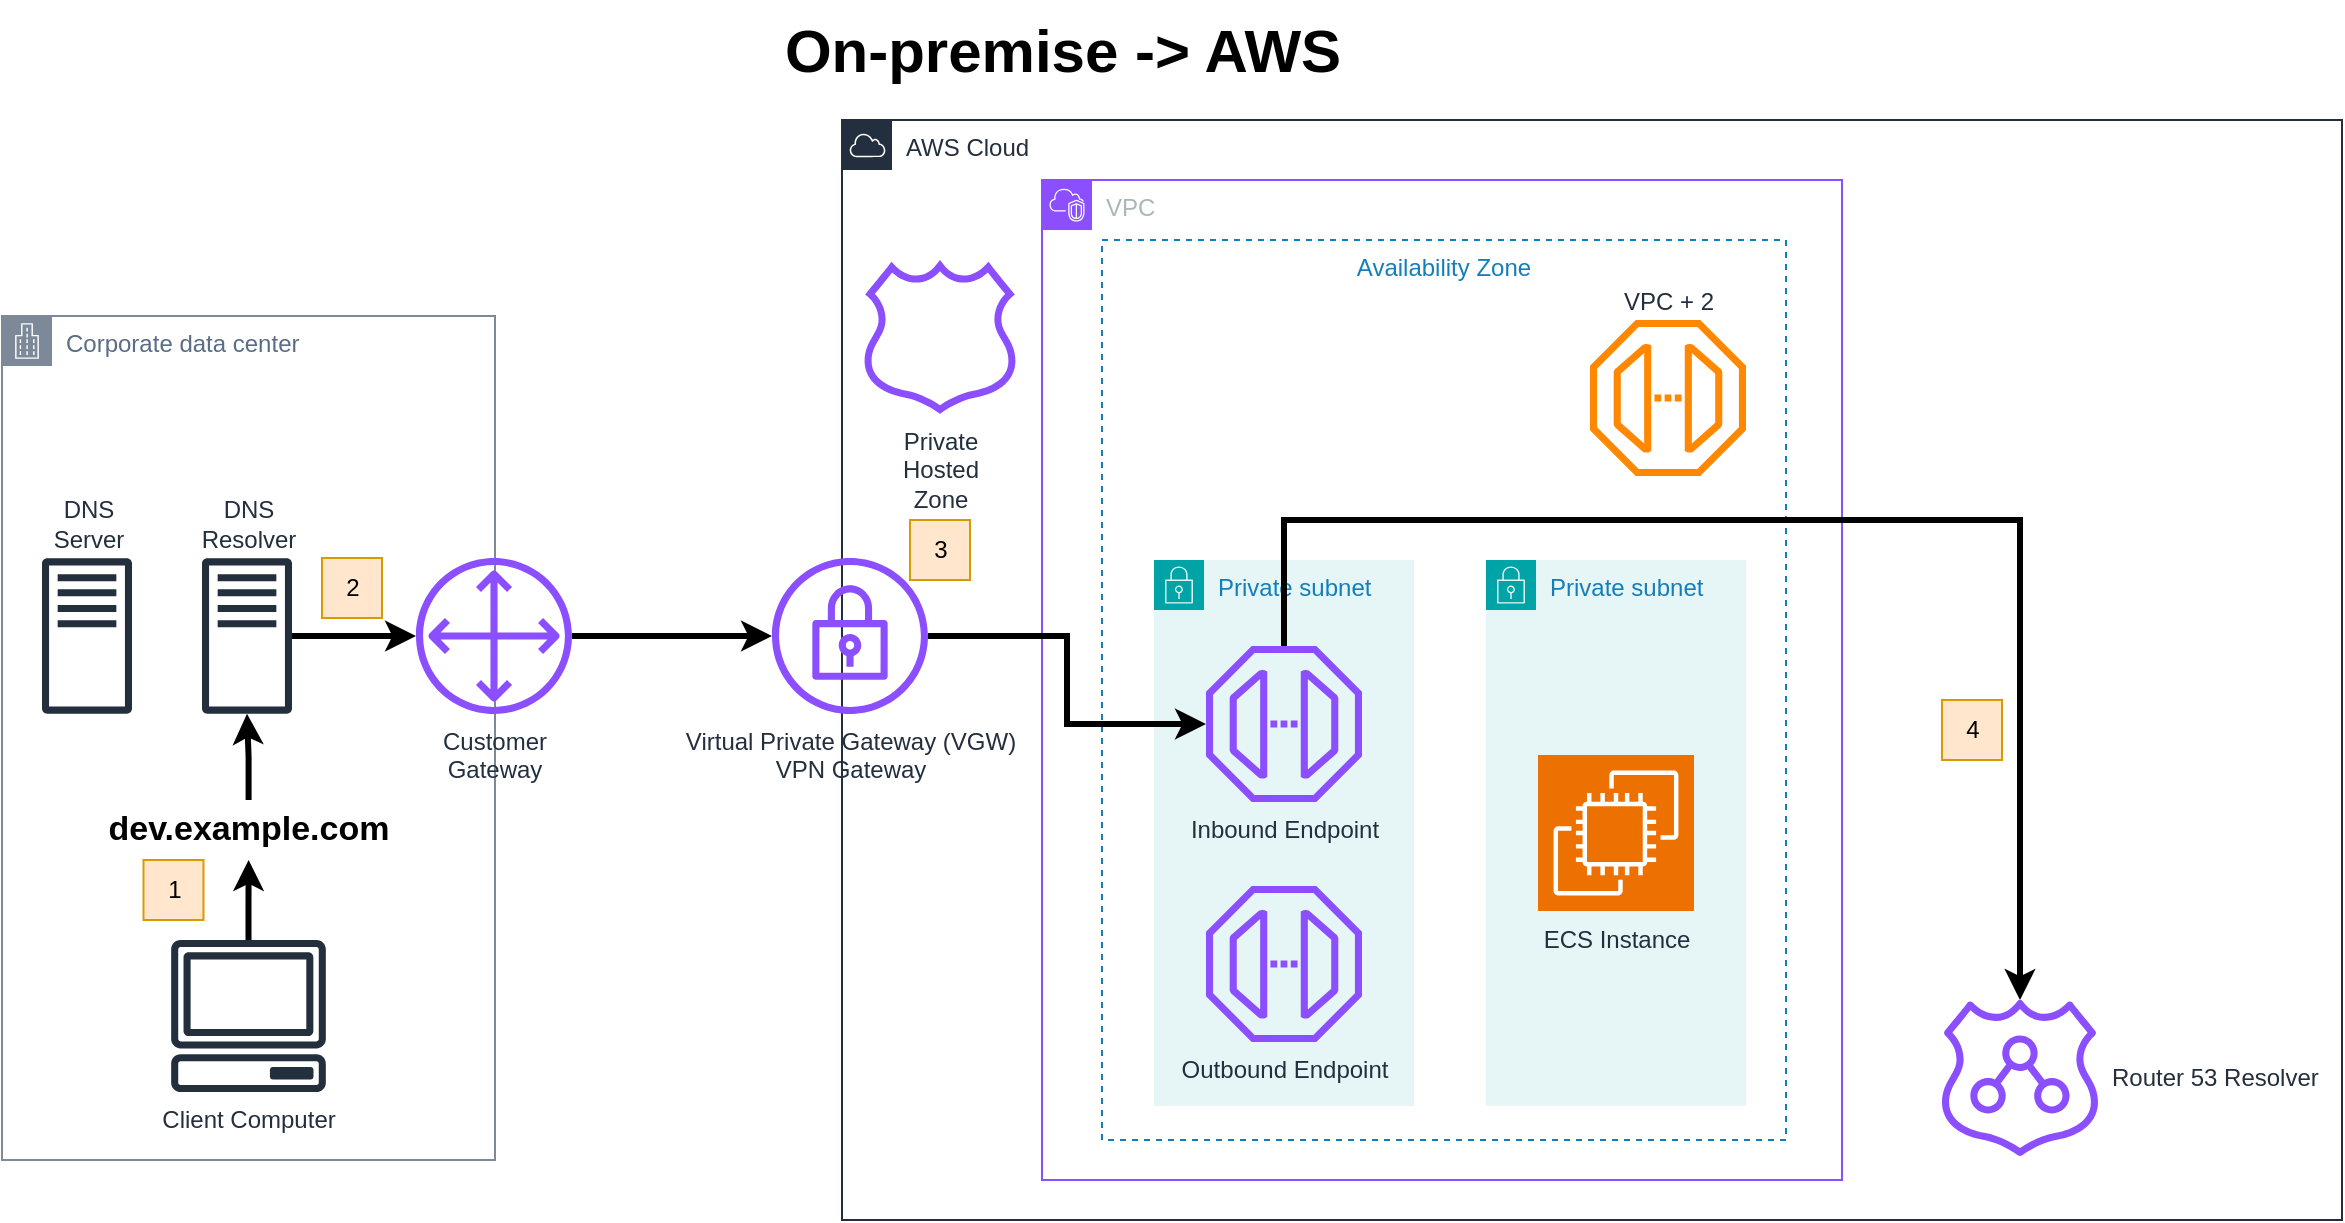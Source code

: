 <mxfile version="26.0.4">
  <diagram name="Page-1" id="GpetSxV7e97DByRJV0Gk">
    <mxGraphModel dx="1114" dy="1198" grid="1" gridSize="10" guides="1" tooltips="1" connect="1" arrows="1" fold="1" page="1" pageScale="1" pageWidth="850" pageHeight="1100" math="0" shadow="0">
      <root>
        <mxCell id="0" />
        <mxCell id="1" parent="0" />
        <mxCell id="fjHjS-XuqJrIppnqiC3i-6" value="Corporate data center" style="points=[[0,0],[0.25,0],[0.5,0],[0.75,0],[1,0],[1,0.25],[1,0.5],[1,0.75],[1,1],[0.75,1],[0.5,1],[0.25,1],[0,1],[0,0.75],[0,0.5],[0,0.25]];outlineConnect=0;gradientColor=none;html=1;whiteSpace=wrap;fontSize=12;fontStyle=0;container=1;pointerEvents=0;collapsible=0;recursiveResize=0;shape=mxgraph.aws4.group;grIcon=mxgraph.aws4.group_corporate_data_center;strokeColor=#7D8998;fillColor=none;verticalAlign=top;align=left;spacingLeft=30;fontColor=#5A6C86;dashed=0;" vertex="1" parent="1">
          <mxGeometry x="40" y="308" width="246.5" height="422" as="geometry" />
        </mxCell>
        <mxCell id="fjHjS-XuqJrIppnqiC3i-9" value="DNS&lt;div&gt;Resolver&lt;/div&gt;" style="sketch=0;outlineConnect=0;fontColor=#232F3E;gradientColor=none;fillColor=#232F3D;strokeColor=none;dashed=0;verticalLabelPosition=top;verticalAlign=bottom;align=center;html=1;fontSize=12;fontStyle=0;aspect=fixed;pointerEvents=1;shape=mxgraph.aws4.traditional_server;labelPosition=center;" vertex="1" parent="fjHjS-XuqJrIppnqiC3i-6">
          <mxGeometry x="100" y="121" width="45" height="78" as="geometry" />
        </mxCell>
        <mxCell id="fjHjS-XuqJrIppnqiC3i-10" value="DNS&lt;div&gt;Server&lt;/div&gt;" style="sketch=0;outlineConnect=0;fontColor=#232F3E;gradientColor=none;fillColor=#232F3D;strokeColor=none;dashed=0;verticalLabelPosition=top;verticalAlign=bottom;align=center;html=1;fontSize=12;fontStyle=0;aspect=fixed;pointerEvents=1;shape=mxgraph.aws4.traditional_server;labelPosition=center;" vertex="1" parent="fjHjS-XuqJrIppnqiC3i-6">
          <mxGeometry x="20" y="121" width="45" height="78" as="geometry" />
        </mxCell>
        <mxCell id="fjHjS-XuqJrIppnqiC3i-45" style="edgeStyle=orthogonalEdgeStyle;rounded=0;orthogonalLoop=1;jettySize=auto;html=1;strokeWidth=3;" edge="1" parent="fjHjS-XuqJrIppnqiC3i-6" source="fjHjS-XuqJrIppnqiC3i-11" target="fjHjS-XuqJrIppnqiC3i-38">
          <mxGeometry relative="1" as="geometry" />
        </mxCell>
        <mxCell id="fjHjS-XuqJrIppnqiC3i-11" value="Client Computer" style="sketch=0;outlineConnect=0;fontColor=#232F3E;gradientColor=none;fillColor=#232F3D;strokeColor=none;dashed=0;verticalLabelPosition=bottom;verticalAlign=top;align=center;html=1;fontSize=12;fontStyle=0;aspect=fixed;pointerEvents=1;shape=mxgraph.aws4.client;" vertex="1" parent="fjHjS-XuqJrIppnqiC3i-6">
          <mxGeometry x="84.25" y="312" width="78" height="76" as="geometry" />
        </mxCell>
        <mxCell id="fjHjS-XuqJrIppnqiC3i-44" style="edgeStyle=orthogonalEdgeStyle;rounded=0;orthogonalLoop=1;jettySize=auto;html=1;strokeWidth=3;" edge="1" parent="fjHjS-XuqJrIppnqiC3i-6" source="fjHjS-XuqJrIppnqiC3i-38" target="fjHjS-XuqJrIppnqiC3i-9">
          <mxGeometry relative="1" as="geometry" />
        </mxCell>
        <mxCell id="fjHjS-XuqJrIppnqiC3i-38" value="dev.example.com" style="text;html=1;align=center;verticalAlign=middle;resizable=0;points=[];autosize=1;strokeColor=none;fillColor=none;fontSize=17;fontStyle=1" vertex="1" parent="fjHjS-XuqJrIppnqiC3i-6">
          <mxGeometry x="43.25" y="242" width="160" height="30" as="geometry" />
        </mxCell>
        <mxCell id="fjHjS-XuqJrIppnqiC3i-26" value="1" style="text;html=1;align=center;verticalAlign=middle;resizable=0;points=[];autosize=1;strokeColor=#d79b00;fillColor=#ffe6cc;" vertex="1" parent="fjHjS-XuqJrIppnqiC3i-6">
          <mxGeometry x="70.75" y="272" width="30" height="30" as="geometry" />
        </mxCell>
        <mxCell id="fjHjS-XuqJrIppnqiC3i-2" value="2" style="text;html=1;align=center;verticalAlign=middle;resizable=0;points=[];autosize=1;strokeColor=#d79b00;fillColor=#ffe6cc;" vertex="1" parent="fjHjS-XuqJrIppnqiC3i-6">
          <mxGeometry x="160" y="121" width="30" height="30" as="geometry" />
        </mxCell>
        <mxCell id="fjHjS-XuqJrIppnqiC3i-40" style="edgeStyle=orthogonalEdgeStyle;rounded=0;orthogonalLoop=1;jettySize=auto;html=1;strokeWidth=3;" edge="1" parent="1" source="fjHjS-XuqJrIppnqiC3i-13" target="fjHjS-XuqJrIppnqiC3i-29">
          <mxGeometry relative="1" as="geometry" />
        </mxCell>
        <mxCell id="fjHjS-XuqJrIppnqiC3i-13" value="Customer&lt;div&gt;Gateway&lt;/div&gt;" style="sketch=0;outlineConnect=0;fontColor=#232F3E;gradientColor=none;fillColor=#8C4FFF;strokeColor=none;dashed=0;verticalLabelPosition=bottom;verticalAlign=top;align=center;html=1;fontSize=12;fontStyle=0;aspect=fixed;pointerEvents=1;shape=mxgraph.aws4.customer_gateway;" vertex="1" parent="1">
          <mxGeometry x="247" y="429" width="78" height="78" as="geometry" />
        </mxCell>
        <mxCell id="fjHjS-XuqJrIppnqiC3i-14" value="AWS Cloud" style="points=[[0,0],[0.25,0],[0.5,0],[0.75,0],[1,0],[1,0.25],[1,0.5],[1,0.75],[1,1],[0.75,1],[0.5,1],[0.25,1],[0,1],[0,0.75],[0,0.5],[0,0.25]];outlineConnect=0;gradientColor=none;html=1;whiteSpace=wrap;fontSize=12;fontStyle=0;container=1;pointerEvents=0;collapsible=0;recursiveResize=0;shape=mxgraph.aws4.group;grIcon=mxgraph.aws4.group_aws_cloud;strokeColor=#232F3E;fillColor=none;verticalAlign=top;align=left;spacingLeft=30;fontColor=#232F3E;dashed=0;strokeWidth=1;" vertex="1" parent="1">
          <mxGeometry x="460" y="210" width="750" height="550" as="geometry" />
        </mxCell>
        <mxCell id="fjHjS-XuqJrIppnqiC3i-15" value="VPC" style="points=[[0,0],[0.25,0],[0.5,0],[0.75,0],[1,0],[1,0.25],[1,0.5],[1,0.75],[1,1],[0.75,1],[0.5,1],[0.25,1],[0,1],[0,0.75],[0,0.5],[0,0.25]];outlineConnect=0;gradientColor=none;html=1;whiteSpace=wrap;fontSize=12;fontStyle=0;container=1;pointerEvents=0;collapsible=0;recursiveResize=0;shape=mxgraph.aws4.group;grIcon=mxgraph.aws4.group_vpc2;strokeColor=#8C4FFF;fillColor=none;verticalAlign=top;align=left;spacingLeft=30;fontColor=#AAB7B8;dashed=0;" vertex="1" parent="fjHjS-XuqJrIppnqiC3i-14">
          <mxGeometry x="100" y="30" width="400" height="500" as="geometry" />
        </mxCell>
        <mxCell id="fjHjS-XuqJrIppnqiC3i-16" value="Availability Zone" style="fillColor=none;strokeColor=#147EBA;dashed=1;verticalAlign=top;fontStyle=0;fontColor=#147EBA;whiteSpace=wrap;html=1;" vertex="1" parent="fjHjS-XuqJrIppnqiC3i-15">
          <mxGeometry x="30" y="30" width="342" height="450" as="geometry" />
        </mxCell>
        <mxCell id="fjHjS-XuqJrIppnqiC3i-17" value="Private subnet" style="points=[[0,0],[0.25,0],[0.5,0],[0.75,0],[1,0],[1,0.25],[1,0.5],[1,0.75],[1,1],[0.75,1],[0.5,1],[0.25,1],[0,1],[0,0.75],[0,0.5],[0,0.25]];outlineConnect=0;gradientColor=none;html=1;whiteSpace=wrap;fontSize=12;fontStyle=0;container=1;pointerEvents=0;collapsible=0;recursiveResize=0;shape=mxgraph.aws4.group;grIcon=mxgraph.aws4.group_security_group;grStroke=0;strokeColor=#00A4A6;fillColor=#E6F6F7;verticalAlign=top;align=left;spacingLeft=30;fontColor=#147EBA;dashed=0;" vertex="1" parent="fjHjS-XuqJrIppnqiC3i-15">
          <mxGeometry x="56" y="190" width="130" height="273" as="geometry" />
        </mxCell>
        <mxCell id="fjHjS-XuqJrIppnqiC3i-18" value="Inbound Endpoint" style="sketch=0;outlineConnect=0;fontColor=#232F3E;gradientColor=none;fillColor=#8C4FFF;strokeColor=none;dashed=0;verticalLabelPosition=bottom;verticalAlign=top;align=center;html=1;fontSize=12;fontStyle=0;aspect=fixed;pointerEvents=1;shape=mxgraph.aws4.endpoint;" vertex="1" parent="fjHjS-XuqJrIppnqiC3i-17">
          <mxGeometry x="26" y="43" width="78" height="78" as="geometry" />
        </mxCell>
        <mxCell id="fjHjS-XuqJrIppnqiC3i-19" value="Outbound Endpoint" style="sketch=0;outlineConnect=0;fontColor=#232F3E;gradientColor=none;fillColor=#8C4FFF;strokeColor=none;dashed=0;verticalLabelPosition=bottom;verticalAlign=top;align=center;html=1;fontSize=12;fontStyle=0;aspect=fixed;pointerEvents=1;shape=mxgraph.aws4.endpoint;" vertex="1" parent="fjHjS-XuqJrIppnqiC3i-17">
          <mxGeometry x="26" y="163" width="78" height="78" as="geometry" />
        </mxCell>
        <mxCell id="fjHjS-XuqJrIppnqiC3i-20" value="Private subnet" style="points=[[0,0],[0.25,0],[0.5,0],[0.75,0],[1,0],[1,0.25],[1,0.5],[1,0.75],[1,1],[0.75,1],[0.5,1],[0.25,1],[0,1],[0,0.75],[0,0.5],[0,0.25]];outlineConnect=0;gradientColor=none;html=1;whiteSpace=wrap;fontSize=12;fontStyle=0;container=1;pointerEvents=0;collapsible=0;recursiveResize=0;shape=mxgraph.aws4.group;grIcon=mxgraph.aws4.group_security_group;grStroke=0;strokeColor=#00A4A6;fillColor=#E6F6F7;verticalAlign=top;align=left;spacingLeft=30;fontColor=#147EBA;dashed=0;" vertex="1" parent="fjHjS-XuqJrIppnqiC3i-15">
          <mxGeometry x="222" y="190" width="130" height="273" as="geometry" />
        </mxCell>
        <mxCell id="fjHjS-XuqJrIppnqiC3i-21" value="ECS Instance" style="sketch=0;points=[[0,0,0],[0.25,0,0],[0.5,0,0],[0.75,0,0],[1,0,0],[0,1,0],[0.25,1,0],[0.5,1,0],[0.75,1,0],[1,1,0],[0,0.25,0],[0,0.5,0],[0,0.75,0],[1,0.25,0],[1,0.5,0],[1,0.75,0]];outlineConnect=0;fontColor=#232F3E;fillColor=#ED7100;strokeColor=#ffffff;dashed=0;verticalLabelPosition=bottom;verticalAlign=top;align=center;html=1;fontSize=12;fontStyle=0;aspect=fixed;shape=mxgraph.aws4.resourceIcon;resIcon=mxgraph.aws4.ec2;" vertex="1" parent="fjHjS-XuqJrIppnqiC3i-20">
          <mxGeometry x="26" y="97.5" width="78" height="78" as="geometry" />
        </mxCell>
        <mxCell id="fjHjS-XuqJrIppnqiC3i-22" value="VPC + 2" style="sketch=0;outlineConnect=0;fontColor=#232F3E;gradientColor=none;fillColor=#FF8800;strokeColor=none;dashed=0;verticalLabelPosition=top;verticalAlign=bottom;align=center;html=1;fontSize=12;fontStyle=0;aspect=fixed;pointerEvents=1;shape=mxgraph.aws4.endpoint;labelPosition=center;" vertex="1" parent="fjHjS-XuqJrIppnqiC3i-15">
          <mxGeometry x="274" y="70" width="78" height="78" as="geometry" />
        </mxCell>
        <mxCell id="fjHjS-XuqJrIppnqiC3i-28" value="Router 53 Resolver" style="sketch=0;outlineConnect=0;fontColor=#232F3E;gradientColor=none;fillColor=#8C4FFF;strokeColor=none;dashed=0;verticalLabelPosition=middle;verticalAlign=middle;align=left;html=1;fontSize=12;fontStyle=0;aspect=fixed;pointerEvents=1;shape=mxgraph.aws4.route_53_resolver;labelPosition=right;spacingLeft=5;" vertex="1" parent="fjHjS-XuqJrIppnqiC3i-14">
          <mxGeometry x="550" y="440" width="78" height="78" as="geometry" />
        </mxCell>
        <mxCell id="fjHjS-XuqJrIppnqiC3i-41" style="edgeStyle=orthogonalEdgeStyle;rounded=0;orthogonalLoop=1;jettySize=auto;html=1;strokeWidth=3;" edge="1" parent="fjHjS-XuqJrIppnqiC3i-14" source="fjHjS-XuqJrIppnqiC3i-29" target="fjHjS-XuqJrIppnqiC3i-18">
          <mxGeometry relative="1" as="geometry" />
        </mxCell>
        <mxCell id="fjHjS-XuqJrIppnqiC3i-29" value="Virtual Private Gateway (VGW)&lt;div&gt;VPN Gateway&lt;/div&gt;" style="sketch=0;outlineConnect=0;fontColor=#232F3E;gradientColor=none;fillColor=#8C4FFF;strokeColor=none;dashed=0;verticalLabelPosition=bottom;verticalAlign=top;align=center;html=1;fontSize=12;fontStyle=0;aspect=fixed;pointerEvents=1;shape=mxgraph.aws4.vpn_gateway;" vertex="1" parent="fjHjS-XuqJrIppnqiC3i-14">
          <mxGeometry x="-35" y="219" width="78" height="78" as="geometry" />
        </mxCell>
        <mxCell id="fjHjS-XuqJrIppnqiC3i-30" value="Private&lt;div&gt;Hosted&lt;/div&gt;&lt;div&gt;Zone&lt;/div&gt;" style="sketch=0;outlineConnect=0;fontColor=#232F3E;gradientColor=none;fillColor=#8C4FFF;strokeColor=none;dashed=0;verticalLabelPosition=bottom;verticalAlign=top;align=center;html=1;fontSize=12;fontStyle=0;aspect=fixed;pointerEvents=1;shape=mxgraph.aws4.hosted_zone;" vertex="1" parent="fjHjS-XuqJrIppnqiC3i-14">
          <mxGeometry x="10" y="70" width="78" height="77" as="geometry" />
        </mxCell>
        <mxCell id="fjHjS-XuqJrIppnqiC3i-42" style="edgeStyle=orthogonalEdgeStyle;rounded=0;orthogonalLoop=1;jettySize=auto;html=1;strokeWidth=3;" edge="1" parent="fjHjS-XuqJrIppnqiC3i-14" source="fjHjS-XuqJrIppnqiC3i-18" target="fjHjS-XuqJrIppnqiC3i-28">
          <mxGeometry relative="1" as="geometry">
            <Array as="points">
              <mxPoint x="221" y="200" />
              <mxPoint x="589" y="200" />
            </Array>
          </mxGeometry>
        </mxCell>
        <mxCell id="fjHjS-XuqJrIppnqiC3i-3" value="3" style="text;html=1;align=center;verticalAlign=middle;resizable=0;points=[];autosize=1;strokeColor=#d79b00;fillColor=#ffe6cc;" vertex="1" parent="fjHjS-XuqJrIppnqiC3i-14">
          <mxGeometry x="34" y="200" width="30" height="30" as="geometry" />
        </mxCell>
        <mxCell id="fjHjS-XuqJrIppnqiC3i-4" value="4" style="text;html=1;align=center;verticalAlign=middle;resizable=0;points=[];autosize=1;strokeColor=#d79b00;fillColor=#ffe6cc;" vertex="1" parent="fjHjS-XuqJrIppnqiC3i-14">
          <mxGeometry x="550" y="290" width="30" height="30" as="geometry" />
        </mxCell>
        <mxCell id="fjHjS-XuqJrIppnqiC3i-35" value="On-premise -&amp;gt; AWS" style="text;html=1;align=center;verticalAlign=middle;resizable=0;points=[];autosize=1;strokeColor=none;fillColor=none;fontSize=30;fontStyle=1" vertex="1" parent="1">
          <mxGeometry x="425" y="150" width="290" height="50" as="geometry" />
        </mxCell>
        <mxCell id="fjHjS-XuqJrIppnqiC3i-39" style="edgeStyle=orthogonalEdgeStyle;rounded=0;orthogonalLoop=1;jettySize=auto;html=1;strokeWidth=3;" edge="1" parent="1" source="fjHjS-XuqJrIppnqiC3i-9" target="fjHjS-XuqJrIppnqiC3i-13">
          <mxGeometry relative="1" as="geometry" />
        </mxCell>
      </root>
    </mxGraphModel>
  </diagram>
</mxfile>
